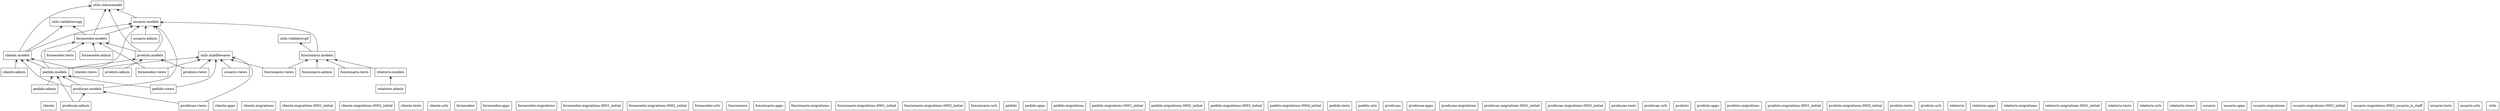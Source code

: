 digraph "packages_estreladovale" {
rankdir=BT
charset="utf-8"
"cliente" [color="black", label=<cliente>, shape="box", style="solid"];
"cliente.admin" [color="black", label=<cliente.admin>, shape="box", style="solid"];
"cliente.apps" [color="black", label=<cliente.apps>, shape="box", style="solid"];
"cliente.migrations" [color="black", label=<cliente.migrations>, shape="box", style="solid"];
"cliente.migrations.0001_initial" [color="black", label=<cliente.migrations.0001_initial>, shape="box", style="solid"];
"cliente.migrations.0002_initial" [color="black", label=<cliente.migrations.0002_initial>, shape="box", style="solid"];
"cliente.models" [color="black", label=<cliente.models>, shape="box", style="solid"];
"cliente.tests" [color="black", label=<cliente.tests>, shape="box", style="solid"];
"cliente.urls" [color="black", label=<cliente.urls>, shape="box", style="solid"];
"cliente.views" [color="black", label=<cliente.views>, shape="box", style="solid"];
"fornecedor" [color="black", label=<fornecedor>, shape="box", style="solid"];
"fornecedor.admin" [color="black", label=<fornecedor.admin>, shape="box", style="solid"];
"fornecedor.apps" [color="black", label=<fornecedor.apps>, shape="box", style="solid"];
"fornecedor.migrations" [color="black", label=<fornecedor.migrations>, shape="box", style="solid"];
"fornecedor.migrations.0001_initial" [color="black", label=<fornecedor.migrations.0001_initial>, shape="box", style="solid"];
"fornecedor.migrations.0002_initial" [color="black", label=<fornecedor.migrations.0002_initial>, shape="box", style="solid"];
"fornecedor.models" [color="black", label=<fornecedor.models>, shape="box", style="solid"];
"fornecedor.tests" [color="black", label=<fornecedor.tests>, shape="box", style="solid"];
"fornecedor.urls" [color="black", label=<fornecedor.urls>, shape="box", style="solid"];
"fornecedor.views" [color="black", label=<fornecedor.views>, shape="box", style="solid"];
"funcionario" [color="black", label=<funcionario>, shape="box", style="solid"];
"funcionario.admin" [color="black", label=<funcionario.admin>, shape="box", style="solid"];
"funcionario.apps" [color="black", label=<funcionario.apps>, shape="box", style="solid"];
"funcionario.migrations" [color="black", label=<funcionario.migrations>, shape="box", style="solid"];
"funcionario.migrations.0001_initial" [color="black", label=<funcionario.migrations.0001_initial>, shape="box", style="solid"];
"funcionario.migrations.0002_initial" [color="black", label=<funcionario.migrations.0002_initial>, shape="box", style="solid"];
"funcionario.models" [color="black", label=<funcionario.models>, shape="box", style="solid"];
"funcionario.tests" [color="black", label=<funcionario.tests>, shape="box", style="solid"];
"funcionario.urls" [color="black", label=<funcionario.urls>, shape="box", style="solid"];
"funcionario.views" [color="black", label=<funcionario.views>, shape="box", style="solid"];
"pedido" [color="black", label=<pedido>, shape="box", style="solid"];
"pedido.admin" [color="black", label=<pedido.admin>, shape="box", style="solid"];
"pedido.apps" [color="black", label=<pedido.apps>, shape="box", style="solid"];
"pedido.migrations" [color="black", label=<pedido.migrations>, shape="box", style="solid"];
"pedido.migrations.0001_initial" [color="black", label=<pedido.migrations.0001_initial>, shape="box", style="solid"];
"pedido.migrations.0002_initial" [color="black", label=<pedido.migrations.0002_initial>, shape="box", style="solid"];
"pedido.migrations.0003_initial" [color="black", label=<pedido.migrations.0003_initial>, shape="box", style="solid"];
"pedido.migrations.0004_initial" [color="black", label=<pedido.migrations.0004_initial>, shape="box", style="solid"];
"pedido.models" [color="black", label=<pedido.models>, shape="box", style="solid"];
"pedido.tests" [color="black", label=<pedido.tests>, shape="box", style="solid"];
"pedido.urls" [color="black", label=<pedido.urls>, shape="box", style="solid"];
"pedido.views" [color="black", label=<pedido.views>, shape="box", style="solid"];
"producao" [color="black", label=<producao>, shape="box", style="solid"];
"producao.admin" [color="black", label=<producao.admin>, shape="box", style="solid"];
"producao.apps" [color="black", label=<producao.apps>, shape="box", style="solid"];
"producao.migrations" [color="black", label=<producao.migrations>, shape="box", style="solid"];
"producao.migrations.0001_initial" [color="black", label=<producao.migrations.0001_initial>, shape="box", style="solid"];
"producao.migrations.0002_initial" [color="black", label=<producao.migrations.0002_initial>, shape="box", style="solid"];
"producao.models" [color="black", label=<producao.models>, shape="box", style="solid"];
"producao.tests" [color="black", label=<producao.tests>, shape="box", style="solid"];
"producao.urls" [color="black", label=<producao.urls>, shape="box", style="solid"];
"producao.views" [color="black", label=<producao.views>, shape="box", style="solid"];
"produto" [color="black", label=<produto>, shape="box", style="solid"];
"produto.admin" [color="black", label=<produto.admin>, shape="box", style="solid"];
"produto.apps" [color="black", label=<produto.apps>, shape="box", style="solid"];
"produto.migrations" [color="black", label=<produto.migrations>, shape="box", style="solid"];
"produto.migrations.0001_initial" [color="black", label=<produto.migrations.0001_initial>, shape="box", style="solid"];
"produto.migrations.0002_initial" [color="black", label=<produto.migrations.0002_initial>, shape="box", style="solid"];
"produto.models" [color="black", label=<produto.models>, shape="box", style="solid"];
"produto.tests" [color="black", label=<produto.tests>, shape="box", style="solid"];
"produto.urls" [color="black", label=<produto.urls>, shape="box", style="solid"];
"produto.views" [color="black", label=<produto.views>, shape="box", style="solid"];
"relatorio" [color="black", label=<relatorio>, shape="box", style="solid"];
"relatorio.admin" [color="black", label=<relatorio.admin>, shape="box", style="solid"];
"relatorio.apps" [color="black", label=<relatorio.apps>, shape="box", style="solid"];
"relatorio.migrations" [color="black", label=<relatorio.migrations>, shape="box", style="solid"];
"relatorio.migrations.0001_initial" [color="black", label=<relatorio.migrations.0001_initial>, shape="box", style="solid"];
"relatorio.models" [color="black", label=<relatorio.models>, shape="box", style="solid"];
"relatorio.tests" [color="black", label=<relatorio.tests>, shape="box", style="solid"];
"relatorio.urls" [color="black", label=<relatorio.urls>, shape="box", style="solid"];
"relatorio.views" [color="black", label=<relatorio.views>, shape="box", style="solid"];
"usuario" [color="black", label=<usuario>, shape="box", style="solid"];
"usuario.admin" [color="black", label=<usuario.admin>, shape="box", style="solid"];
"usuario.apps" [color="black", label=<usuario.apps>, shape="box", style="solid"];
"usuario.migrations" [color="black", label=<usuario.migrations>, shape="box", style="solid"];
"usuario.migrations.0001_initial" [color="black", label=<usuario.migrations.0001_initial>, shape="box", style="solid"];
"usuario.migrations.0002_usuario_is_staff" [color="black", label=<usuario.migrations.0002_usuario_is_staff>, shape="box", style="solid"];
"usuario.models" [color="black", label=<usuario.models>, shape="box", style="solid"];
"usuario.tests" [color="black", label=<usuario.tests>, shape="box", style="solid"];
"usuario.urls" [color="black", label=<usuario.urls>, shape="box", style="solid"];
"usuario.views" [color="black", label=<usuario.views>, shape="box", style="solid"];
"utils" [color="black", label=<utils>, shape="box", style="solid"];
"utils.middlewares" [color="black", label=<utils.middlewares>, shape="box", style="solid"];
"utils.statusmodel" [color="black", label=<utils.statusmodel>, shape="box", style="solid"];
"utils.validatorcnpj" [color="black", label=<utils.validatorcnpj>, shape="box", style="solid"];
"utils.validatorcpf" [color="black", label=<utils.validatorcpf>, shape="box", style="solid"];
"cliente.admin" -> "cliente.models" [arrowhead="open", arrowtail="none"];
"cliente.models" -> "usuario.models" [arrowhead="open", arrowtail="none"];
"cliente.models" -> "utils.statusmodel" [arrowhead="open", arrowtail="none"];
"cliente.models" -> "utils.validatorcnpj" [arrowhead="open", arrowtail="none"];
"cliente.views" -> "cliente.models" [arrowhead="open", arrowtail="none"];
"cliente.views" -> "utils.middlewares" [arrowhead="open", arrowtail="none"];
"fornecedor.admin" -> "fornecedor.models" [arrowhead="open", arrowtail="none"];
"fornecedor.models" -> "usuario.models" [arrowhead="open", arrowtail="none"];
"fornecedor.models" -> "utils.statusmodel" [arrowhead="open", arrowtail="none"];
"fornecedor.models" -> "utils.validatorcnpj" [arrowhead="open", arrowtail="none"];
"fornecedor.tests" -> "fornecedor.models" [arrowhead="open", arrowtail="none"];
"fornecedor.views" -> "fornecedor.models" [arrowhead="open", arrowtail="none"];
"fornecedor.views" -> "utils.middlewares" [arrowhead="open", arrowtail="none"];
"funcionario.admin" -> "funcionario.models" [arrowhead="open", arrowtail="none"];
"funcionario.models" -> "usuario.models" [arrowhead="open", arrowtail="none"];
"funcionario.models" -> "utils.validatorcpf" [arrowhead="open", arrowtail="none"];
"funcionario.tests" -> "funcionario.models" [arrowhead="open", arrowtail="none"];
"funcionario.views" -> "funcionario.models" [arrowhead="open", arrowtail="none"];
"funcionario.views" -> "utils.middlewares" [arrowhead="open", arrowtail="none"];
"pedido.admin" -> "pedido.models" [arrowhead="open", arrowtail="none"];
"pedido.models" -> "cliente.models" [arrowhead="open", arrowtail="none"];
"pedido.models" -> "fornecedor.models" [arrowhead="open", arrowtail="none"];
"pedido.models" -> "produto.models" [arrowhead="open", arrowtail="none"];
"pedido.models" -> "usuario.models" [arrowhead="open", arrowtail="none"];
"pedido.views" -> "pedido.models" [arrowhead="open", arrowtail="none"];
"pedido.views" -> "utils.middlewares" [arrowhead="open", arrowtail="none"];
"producao.admin" -> "pedido.models" [arrowhead="open", arrowtail="none"];
"producao.admin" -> "producao.models" [arrowhead="open", arrowtail="none"];
"producao.models" -> "cliente.models" [arrowhead="open", arrowtail="none"];
"producao.models" -> "pedido.models" [arrowhead="open", arrowtail="none"];
"producao.models" -> "usuario.models" [arrowhead="open", arrowtail="none"];
"producao.views" -> "producao.models" [arrowhead="open", arrowtail="none"];
"producao.views" -> "utils.middlewares" [arrowhead="open", arrowtail="none"];
"produto.admin" -> "produto.models" [arrowhead="open", arrowtail="none"];
"produto.models" -> "fornecedor.models" [arrowhead="open", arrowtail="none"];
"produto.models" -> "usuario.models" [arrowhead="open", arrowtail="none"];
"produto.models" -> "utils.statusmodel" [arrowhead="open", arrowtail="none"];
"produto.views" -> "produto.models" [arrowhead="open", arrowtail="none"];
"produto.views" -> "utils.middlewares" [arrowhead="open", arrowtail="none"];
"relatorio.admin" -> "relatorio.models" [arrowhead="open", arrowtail="none"];
"relatorio.models" -> "funcionario.models" [arrowhead="open", arrowtail="none"];
"usuario.admin" -> "usuario.models" [arrowhead="open", arrowtail="none"];
"usuario.models" -> "utils.statusmodel" [arrowhead="open", arrowtail="none"];
"usuario.views" -> "utils.middlewares" [arrowhead="open", arrowtail="none"];
}
